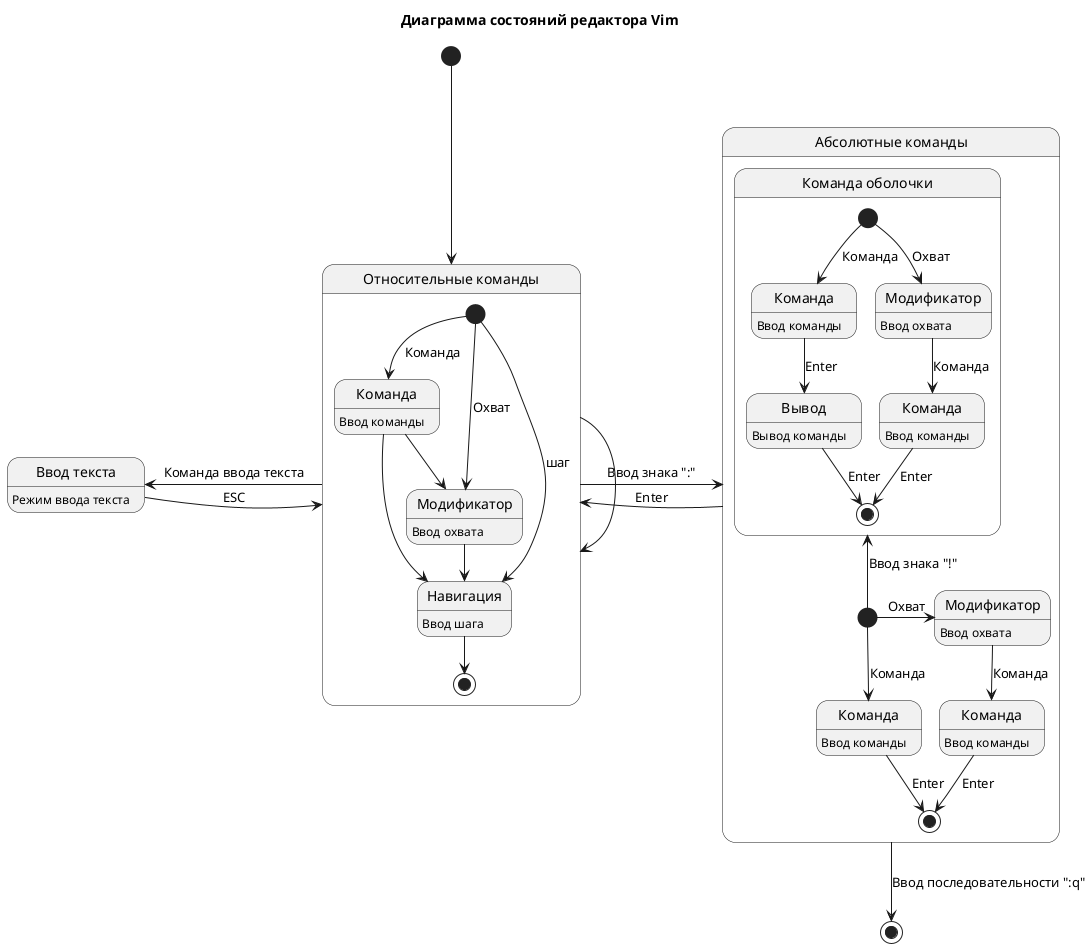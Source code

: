 @startuml vim

title Диаграмма состояний редактора Vim

state "Относительные команды" as rel {
    state "Команда" as rel_cmd : Ввод команды
    state "Модификатор" as rel_mod : Ввод охвата
    state "Навигация" as rel_nav : Ввод шага
    [*] -down-> rel_cmd : Команда
    [*] -down-> rel_mod : Охват
    [*] -down-> rel_nav : шаг
    rel_cmd -down-> rel_mod
    rel_mod -down-> rel_nav
    rel_cmd -down-> rel_nav
    rel_nav -down-> [*]
}
state "Абсолютные команды" as abs {
    state "Команда оболочки" as abs_shl {
        state "Команда" as abs_shl_cmd : Ввод команды
        state "Вывод" as abs_shl_out : Вывод команды
        state "Модификатор" as abs_shl_mod : Ввод охвата
        state "Команда" as abs_shl_mod_cmd : Ввод команды
        [*] -down-> abs_shl_mod : Охват
        [*] -down-> abs_shl_cmd : Команда
        abs_shl_mod -down-> abs_shl_mod_cmd : Команда
        abs_shl_mod_cmd -down-> [*] : Enter
        abs_shl_cmd -down-> abs_shl_out : Enter
        abs_shl_out -down-> [*] : Enter
    }

    state "Команда" as abs_cmd : Ввод команды
    state "Модификатор" as abs_mod : Ввод охвата
    state "Команда" as abs_mod_cmd : Ввод команды
    [*] -up-> abs_shl : Ввод знака "!"
    [*] -down-> abs_cmd : Команда
    [*] -right-> abs_mod : Охват
    abs_mod -down-> abs_mod_cmd : Команда
    abs_mod_cmd -down-> [*] : Enter
    abs_cmd -down-> [*] : Enter
}
state "Ввод текста" as txt : Режим ввода текста

[*] -down-> rel
rel -> abs : Ввод знака ":"
abs -> rel : Enter
rel -left-> txt : Команда ввода текста
txt -right-> rel : ESC
abs -down-> [*] : Ввод последовательности ":q"
rel -> rel


@enduml

